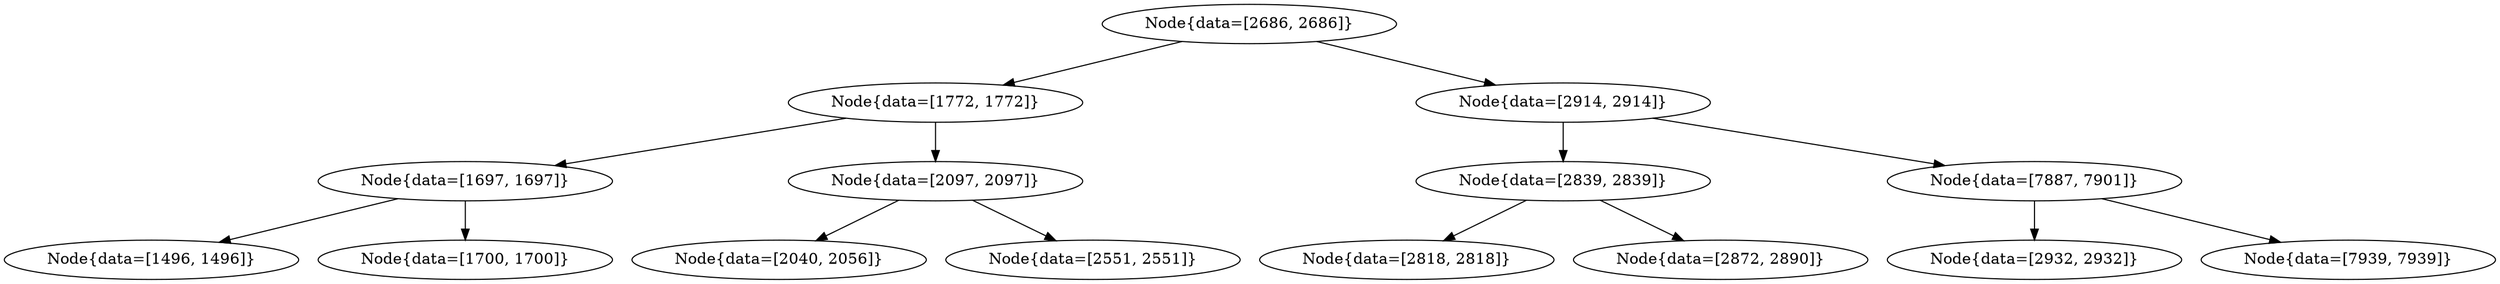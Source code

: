 digraph G{
1433568941 [label="Node{data=[2686, 2686]}"]
1433568941 -> 185639533
185639533 [label="Node{data=[1772, 1772]}"]
185639533 -> 1946636596
1946636596 [label="Node{data=[1697, 1697]}"]
1946636596 -> 2118984327
2118984327 [label="Node{data=[1496, 1496]}"]
1946636596 -> 1061913613
1061913613 [label="Node{data=[1700, 1700]}"]
185639533 -> 826690115
826690115 [label="Node{data=[2097, 2097]}"]
826690115 -> 2139501486
2139501486 [label="Node{data=[2040, 2056]}"]
826690115 -> 1757970371
1757970371 [label="Node{data=[2551, 2551]}"]
1433568941 -> 197195067
197195067 [label="Node{data=[2914, 2914]}"]
197195067 -> 148353618
148353618 [label="Node{data=[2839, 2839]}"]
148353618 -> 1182985125
1182985125 [label="Node{data=[2818, 2818]}"]
148353618 -> 1839182545
1839182545 [label="Node{data=[2872, 2890]}"]
197195067 -> 1643838324
1643838324 [label="Node{data=[7887, 7901]}"]
1643838324 -> 1409978427
1409978427 [label="Node{data=[2932, 2932]}"]
1643838324 -> 92575452
92575452 [label="Node{data=[7939, 7939]}"]
}